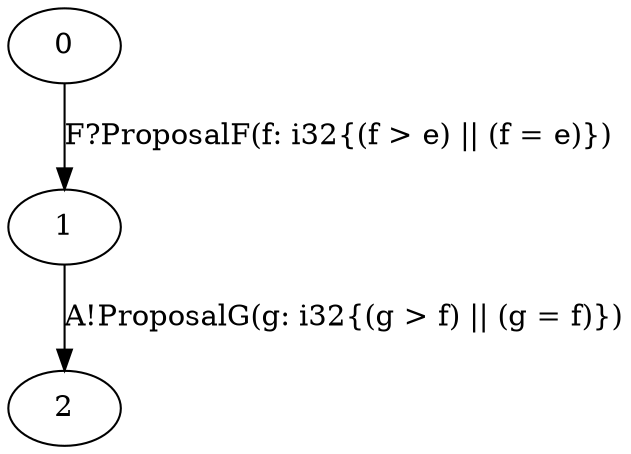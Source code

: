 digraph G {
  0;
  1;
  2;
  
  
  0 -> 1 [label="F?ProposalF(f: i32{(f > e) || (f = e)})",
          ];
  1 -> 2 [label="A!ProposalG(g: i32{(g > f) || (g = f)})", ];
  
  }
